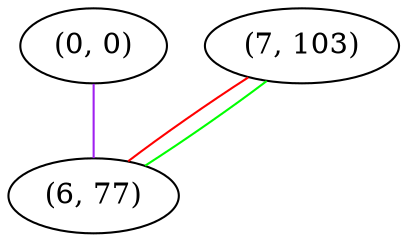 graph "" {
"(0, 0)";
"(7, 103)";
"(6, 77)";
"(0, 0)" -- "(6, 77)"  [color=purple, key=0, weight=4];
"(7, 103)" -- "(6, 77)"  [color=red, key=0, weight=1];
"(7, 103)" -- "(6, 77)"  [color=green, key=1, weight=2];
}
